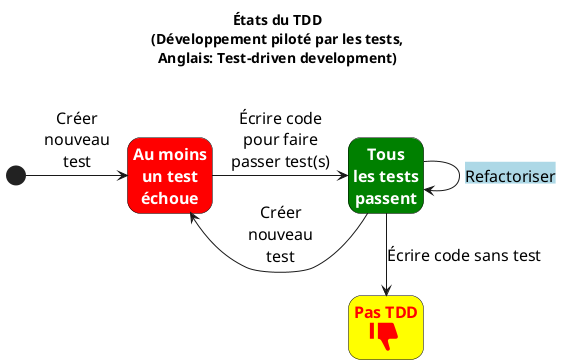 @startuml
hide empty description
skinparam style strictuml
skinparam StateBorderColor black
skinparam StateFontColor white
skinparam StateFontStyle bold
skinparam StateFontSize 16
skinparam StateArrowFontSize 16
skinparam DefaultFontName "Segoe UI Black"

title États du TDD\n(Développement piloté par les tests,\nAnglais: Test-driven development)\n

state Rouge as "Au moins\nun test\néchoue" #red
state Vert as "Tous\nles tests\npassent" #green
state PasTDD as "<color red>Pas TDD\n<color red><size:48><&thumb-down></color>" #yellow
[*] -right-> Rouge : Créer\nnouveau\ntest
Rouge -r-> Vert : Écrire code\npour faire\npasser test(s)
Vert -l-> Rouge : \nCréer\nnouveau\ntest
Vert -> Vert : <back:lightblue>Refactoriser</back>
Vert -->  PasTDD : Écrire code sans test
@enduml
